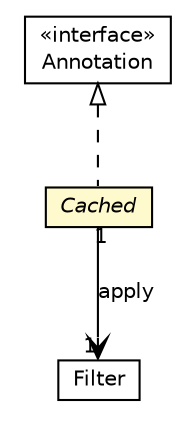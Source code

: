 #!/usr/local/bin/dot
#
# Class diagram 
# Generated by UMLGraph version R5_6-24-gf6e263 (http://www.umlgraph.org/)
#

digraph G {
	edge [fontname="Helvetica",fontsize=10,labelfontname="Helvetica",labelfontsize=10];
	node [fontname="Helvetica",fontsize=10,shape=plaintext];
	nodesep=0.25;
	ranksep=0.5;
	// io.werval.filters.Cached
	c8566 [label=<<table title="io.werval.filters.Cached" border="0" cellborder="1" cellspacing="0" cellpadding="2" port="p" bgcolor="lemonChiffon" href="./Cached.html">
		<tr><td><table border="0" cellspacing="0" cellpadding="1">
<tr><td align="center" balign="center"><font face="Helvetica-Oblique"> Cached </font></td></tr>
		</table></td></tr>
		</table>>, URL="./Cached.html", fontname="Helvetica", fontcolor="black", fontsize=10.0];
	// io.werval.filters.Cached.Filter
	c8567 [label=<<table title="io.werval.filters.Cached.Filter" border="0" cellborder="1" cellspacing="0" cellpadding="2" port="p" href="./Cached.Filter.html">
		<tr><td><table border="0" cellspacing="0" cellpadding="1">
<tr><td align="center" balign="center"> Filter </td></tr>
		</table></td></tr>
		</table>>, URL="./Cached.Filter.html", fontname="Helvetica", fontcolor="black", fontsize=10.0];
	//io.werval.filters.Cached implements java.lang.annotation.Annotation
	c8664:p -> c8566:p [dir=back,arrowtail=empty,style=dashed];
	// io.werval.filters.Cached NAVASSOC io.werval.filters.Cached.Filter
	c8566:p -> c8567:p [taillabel="1", label="apply", headlabel="1", fontname="Helvetica", fontcolor="black", fontsize=10.0, color="black", arrowhead=open];
	// java.lang.annotation.Annotation
	c8664 [label=<<table title="java.lang.annotation.Annotation" border="0" cellborder="1" cellspacing="0" cellpadding="2" port="p" href="http://docs.oracle.com/javase/8/docs/api/java/lang/annotation/Annotation.html">
		<tr><td><table border="0" cellspacing="0" cellpadding="1">
<tr><td align="center" balign="center"> &#171;interface&#187; </td></tr>
<tr><td align="center" balign="center"> Annotation </td></tr>
		</table></td></tr>
		</table>>, URL="http://docs.oracle.com/javase/8/docs/api/java/lang/annotation/Annotation.html", fontname="Helvetica", fontcolor="black", fontsize=10.0];
}

